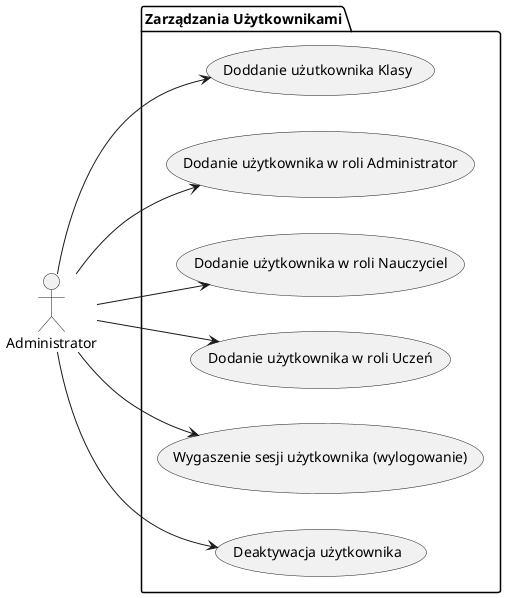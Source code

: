 @startuml
left to right direction
actor "Administrator" as Admin

package "Zarządzania Użytkownikami" {
    usecase "Doddanie użutkownika Klasy" as UC1
    usecase "Dodanie użytkownika w roli Administrator" as UC2
    usecase "Dodanie użytkownika w roli Nauczyciel" as UC3
    usecase "Dodanie użytkownika w roli Uczeń" as UC4
    usecase "Wygaszenie sesji użytkownika (wylogowanie)" as UC6
    usecase "Deaktywacja użytkownika" as UC7
}

Admin --> UC1
Admin --> UC2
Admin --> UC3
Admin --> UC4
Admin --> UC6
Admin --> UC7

@enduml